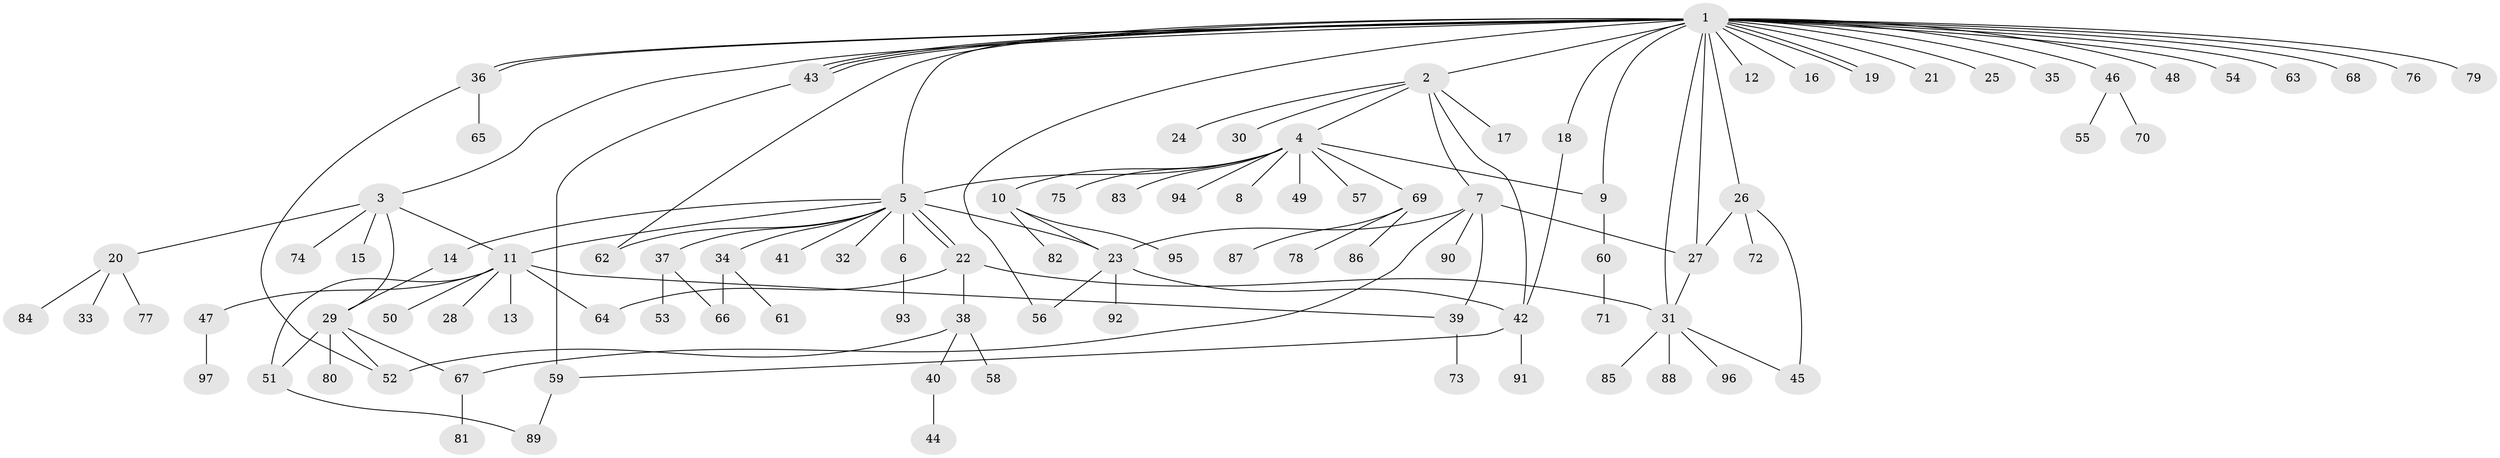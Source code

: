 // coarse degree distribution, {1: 0.46938775510204084, 5: 0.061224489795918366, 2: 0.22448979591836735, 9: 0.04081632653061224, 7: 0.04081632653061224, 4: 0.061224489795918366, 3: 0.061224489795918366, 23: 0.02040816326530612, 6: 0.02040816326530612}
// Generated by graph-tools (version 1.1) at 2025/36/03/04/25 23:36:42]
// undirected, 97 vertices, 125 edges
graph export_dot {
  node [color=gray90,style=filled];
  1;
  2;
  3;
  4;
  5;
  6;
  7;
  8;
  9;
  10;
  11;
  12;
  13;
  14;
  15;
  16;
  17;
  18;
  19;
  20;
  21;
  22;
  23;
  24;
  25;
  26;
  27;
  28;
  29;
  30;
  31;
  32;
  33;
  34;
  35;
  36;
  37;
  38;
  39;
  40;
  41;
  42;
  43;
  44;
  45;
  46;
  47;
  48;
  49;
  50;
  51;
  52;
  53;
  54;
  55;
  56;
  57;
  58;
  59;
  60;
  61;
  62;
  63;
  64;
  65;
  66;
  67;
  68;
  69;
  70;
  71;
  72;
  73;
  74;
  75;
  76;
  77;
  78;
  79;
  80;
  81;
  82;
  83;
  84;
  85;
  86;
  87;
  88;
  89;
  90;
  91;
  92;
  93;
  94;
  95;
  96;
  97;
  1 -- 2;
  1 -- 3;
  1 -- 5;
  1 -- 9;
  1 -- 12;
  1 -- 16;
  1 -- 18;
  1 -- 19;
  1 -- 19;
  1 -- 21;
  1 -- 25;
  1 -- 26;
  1 -- 27;
  1 -- 31;
  1 -- 35;
  1 -- 36;
  1 -- 36;
  1 -- 43;
  1 -- 43;
  1 -- 43;
  1 -- 46;
  1 -- 48;
  1 -- 54;
  1 -- 56;
  1 -- 62;
  1 -- 63;
  1 -- 68;
  1 -- 76;
  1 -- 79;
  2 -- 4;
  2 -- 7;
  2 -- 17;
  2 -- 24;
  2 -- 30;
  2 -- 42;
  3 -- 11;
  3 -- 15;
  3 -- 20;
  3 -- 29;
  3 -- 74;
  4 -- 5;
  4 -- 8;
  4 -- 9;
  4 -- 10;
  4 -- 49;
  4 -- 57;
  4 -- 69;
  4 -- 75;
  4 -- 83;
  4 -- 94;
  5 -- 6;
  5 -- 11;
  5 -- 14;
  5 -- 22;
  5 -- 22;
  5 -- 23;
  5 -- 32;
  5 -- 34;
  5 -- 37;
  5 -- 41;
  5 -- 62;
  6 -- 93;
  7 -- 23;
  7 -- 27;
  7 -- 39;
  7 -- 67;
  7 -- 90;
  9 -- 60;
  10 -- 23;
  10 -- 82;
  10 -- 95;
  11 -- 13;
  11 -- 28;
  11 -- 39;
  11 -- 47;
  11 -- 50;
  11 -- 51;
  11 -- 64;
  14 -- 29;
  18 -- 42;
  20 -- 33;
  20 -- 77;
  20 -- 84;
  22 -- 31;
  22 -- 38;
  22 -- 64;
  23 -- 42;
  23 -- 56;
  23 -- 92;
  26 -- 27;
  26 -- 45;
  26 -- 72;
  27 -- 31;
  29 -- 51;
  29 -- 52;
  29 -- 67;
  29 -- 80;
  31 -- 45;
  31 -- 85;
  31 -- 88;
  31 -- 96;
  34 -- 61;
  34 -- 66;
  36 -- 52;
  36 -- 65;
  37 -- 53;
  37 -- 66;
  38 -- 40;
  38 -- 52;
  38 -- 58;
  39 -- 73;
  40 -- 44;
  42 -- 59;
  42 -- 91;
  43 -- 59;
  46 -- 55;
  46 -- 70;
  47 -- 97;
  51 -- 89;
  59 -- 89;
  60 -- 71;
  67 -- 81;
  69 -- 78;
  69 -- 86;
  69 -- 87;
}
